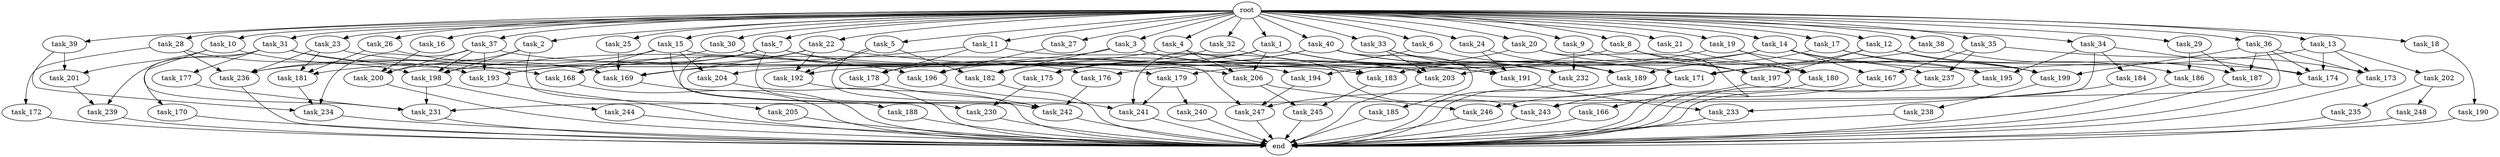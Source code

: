 digraph G {
  root [size="0.000000"];
  task_11 [size="1024.000000"];
  task_234 [size="523986010112.000000"];
  task_239 [size="893353197568.000000"];
  task_233 [size="970662608896.000000"];
  task_185 [size="214748364800.000000"];
  task_2 [size="1024.000000"];
  task_21 [size="1024.000000"];
  task_193 [size="1494648619008.000000"];
  task_23 [size="1024.000000"];
  task_35 [size="1024.000000"];
  task_33 [size="1024.000000"];
  task_176 [size="1279900254208.000000"];
  task_232 [size="1305670057984.000000"];
  task_231 [size="936302870528.000000"];
  task_14 [size="1024.000000"];
  task_206 [size="867583393792.000000"];
  task_178 [size="446676598784.000000"];
  task_3 [size="1024.000000"];
  task_236 [size="2138893713408.000000"];
  task_196 [size="1546188226560.000000"];
  task_187 [size="970662608896.000000"];
  task_203 [size="1657857376256.000000"];
  task_28 [size="1024.000000"];
  task_201 [size="292057776128.000000"];
  task_173 [size="1073741824000.000000"];
  task_230 [size="687194767360.000000"];
  task_22 [size="1024.000000"];
  task_5 [size="1024.000000"];
  task_30 [size="1024.000000"];
  task_179 [size="833223655424.000000"];
  task_242 [size="1571958030336.000000"];
  task_243 [size="1245540515840.000000"];
  task_183 [size="1108101562368.000000"];
  task_9 [size="1024.000000"];
  task_244 [size="549755813888.000000"];
  task_168 [size="1185410973696.000000"];
  task_27 [size="1024.000000"];
  task_238 [size="695784701952.000000"];
  task_195 [size="1855425871872.000000"];
  task_20 [size="1024.000000"];
  task_182 [size="1185410973696.000000"];
  task_199 [size="627065225216.000000"];
  task_37 [size="1024.000000"];
  task_245 [size="214748364800.000000"];
  task_194 [size="730144440320.000000"];
  task_197 [size="2078764171264.000000"];
  task_247 [size="764504178688.000000"];
  task_204 [size="687194767360.000000"];
  task_198 [size="1580547964928.000000"];
  task_246 [size="498216206336.000000"];
  task_40 [size="1024.000000"];
  task_186 [size="352187318272.000000"];
  task_172 [size="858993459200.000000"];
  task_200 [size="721554505728.000000"];
  task_205 [size="34359738368.000000"];
  task_175 [size="249108103168.000000"];
  task_202 [size="858993459200.000000"];
  task_8 [size="1024.000000"];
  task_191 [size="2181843386368.000000"];
  task_188 [size="420906795008.000000"];
  task_24 [size="1024.000000"];
  task_167 [size="292057776128.000000"];
  task_31 [size="1024.000000"];
  task_12 [size="1024.000000"];
  task_32 [size="1024.000000"];
  task_189 [size="1039382085632.000000"];
  task_171 [size="1760936591360.000000"];
  end [size="0.000000"];
  task_10 [size="1024.000000"];
  task_29 [size="1024.000000"];
  task_241 [size="867583393792.000000"];
  task_1 [size="1024.000000"];
  task_34 [size="1024.000000"];
  task_166 [size="695784701952.000000"];
  task_192 [size="712964571136.000000"];
  task_4 [size="1024.000000"];
  task_13 [size="1024.000000"];
  task_36 [size="1024.000000"];
  task_170 [size="858993459200.000000"];
  task_235 [size="77309411328.000000"];
  task_16 [size="1024.000000"];
  task_181 [size="764504178688.000000"];
  task_15 [size="1024.000000"];
  task_39 [size="1024.000000"];
  task_174 [size="2070174236672.000000"];
  task_248 [size="77309411328.000000"];
  task_18 [size="1024.000000"];
  task_26 [size="1024.000000"];
  task_180 [size="489626271744.000000"];
  task_25 [size="1024.000000"];
  task_19 [size="1024.000000"];
  task_169 [size="1778116460544.000000"];
  task_38 [size="1024.000000"];
  task_184 [size="858993459200.000000"];
  task_17 [size="1024.000000"];
  task_190 [size="549755813888.000000"];
  task_237 [size="292057776128.000000"];
  task_240 [size="309237645312.000000"];
  task_6 [size="1024.000000"];
  task_7 [size="1024.000000"];
  task_177 [size="858993459200.000000"];

  root -> task_11 [size="1.000000"];
  root -> task_28 [size="1.000000"];
  root -> task_10 [size="1.000000"];
  root -> task_20 [size="1.000000"];
  root -> task_2 [size="1.000000"];
  root -> task_4 [size="1.000000"];
  root -> task_13 [size="1.000000"];
  root -> task_39 [size="1.000000"];
  root -> task_21 [size="1.000000"];
  root -> task_40 [size="1.000000"];
  root -> task_16 [size="1.000000"];
  root -> task_22 [size="1.000000"];
  root -> task_15 [size="1.000000"];
  root -> task_36 [size="1.000000"];
  root -> task_33 [size="1.000000"];
  root -> task_1 [size="1.000000"];
  root -> task_5 [size="1.000000"];
  root -> task_14 [size="1.000000"];
  root -> task_18 [size="1.000000"];
  root -> task_26 [size="1.000000"];
  root -> task_6 [size="1.000000"];
  root -> task_25 [size="1.000000"];
  root -> task_24 [size="1.000000"];
  root -> task_9 [size="1.000000"];
  root -> task_23 [size="1.000000"];
  root -> task_3 [size="1.000000"];
  root -> task_19 [size="1.000000"];
  root -> task_27 [size="1.000000"];
  root -> task_35 [size="1.000000"];
  root -> task_38 [size="1.000000"];
  root -> task_17 [size="1.000000"];
  root -> task_31 [size="1.000000"];
  root -> task_12 [size="1.000000"];
  root -> task_32 [size="1.000000"];
  root -> task_34 [size="1.000000"];
  root -> task_37 [size="1.000000"];
  root -> task_30 [size="1.000000"];
  root -> task_8 [size="1.000000"];
  root -> task_7 [size="1.000000"];
  root -> task_29 [size="1.000000"];
  task_11 -> task_169 [size="301989888.000000"];
  task_11 -> task_243 [size="301989888.000000"];
  task_11 -> task_178 [size="301989888.000000"];
  task_234 -> end [size="1.000000"];
  task_239 -> end [size="1.000000"];
  task_233 -> end [size="1.000000"];
  task_185 -> end [size="1.000000"];
  task_2 -> task_205 [size="33554432.000000"];
  task_2 -> task_198 [size="33554432.000000"];
  task_2 -> task_200 [size="33554432.000000"];
  task_21 -> task_180 [size="134217728.000000"];
  task_193 -> end [size="1.000000"];
  task_23 -> task_181 [size="33554432.000000"];
  task_23 -> task_206 [size="33554432.000000"];
  task_23 -> task_236 [size="33554432.000000"];
  task_35 -> task_173 [size="75497472.000000"];
  task_35 -> task_167 [size="75497472.000000"];
  task_35 -> task_237 [size="75497472.000000"];
  task_33 -> task_191 [size="838860800.000000"];
  task_33 -> task_203 [size="838860800.000000"];
  task_33 -> task_232 [size="838860800.000000"];
  task_176 -> task_242 [size="411041792.000000"];
  task_232 -> end [size="1.000000"];
  task_231 -> end [size="1.000000"];
  task_14 -> task_203 [size="209715200.000000"];
  task_14 -> task_174 [size="209715200.000000"];
  task_14 -> task_167 [size="209715200.000000"];
  task_14 -> task_237 [size="209715200.000000"];
  task_14 -> task_192 [size="209715200.000000"];
  task_206 -> task_245 [size="75497472.000000"];
  task_206 -> task_246 [size="75497472.000000"];
  task_178 -> task_242 [size="301989888.000000"];
  task_3 -> task_203 [size="536870912.000000"];
  task_3 -> task_183 [size="536870912.000000"];
  task_3 -> task_198 [size="536870912.000000"];
  task_3 -> task_182 [size="536870912.000000"];
  task_236 -> end [size="1.000000"];
  task_196 -> task_241 [size="411041792.000000"];
  task_187 -> end [size="1.000000"];
  task_203 -> end [size="1.000000"];
  task_28 -> task_172 [size="838860800.000000"];
  task_28 -> task_198 [size="838860800.000000"];
  task_28 -> task_236 [size="838860800.000000"];
  task_201 -> task_239 [size="33554432.000000"];
  task_173 -> end [size="1.000000"];
  task_230 -> end [size="1.000000"];
  task_22 -> task_191 [size="75497472.000000"];
  task_22 -> task_193 [size="75497472.000000"];
  task_22 -> task_169 [size="75497472.000000"];
  task_22 -> task_192 [size="75497472.000000"];
  task_5 -> task_242 [size="411041792.000000"];
  task_5 -> task_182 [size="411041792.000000"];
  task_5 -> task_192 [size="411041792.000000"];
  task_30 -> task_181 [size="33554432.000000"];
  task_30 -> task_194 [size="33554432.000000"];
  task_179 -> task_241 [size="301989888.000000"];
  task_179 -> task_240 [size="301989888.000000"];
  task_242 -> end [size="1.000000"];
  task_243 -> end [size="1.000000"];
  task_183 -> task_245 [size="134217728.000000"];
  task_9 -> task_197 [size="301989888.000000"];
  task_9 -> task_232 [size="301989888.000000"];
  task_244 -> end [size="1.000000"];
  task_168 -> end [size="1.000000"];
  task_27 -> task_196 [size="134217728.000000"];
  task_238 -> end [size="1.000000"];
  task_195 -> end [size="1.000000"];
  task_20 -> task_197 [size="679477248.000000"];
  task_20 -> task_194 [size="679477248.000000"];
  task_20 -> task_166 [size="679477248.000000"];
  task_182 -> end [size="1.000000"];
  task_199 -> task_238 [size="679477248.000000"];
  task_37 -> task_179 [size="134217728.000000"];
  task_37 -> task_193 [size="134217728.000000"];
  task_37 -> task_234 [size="134217728.000000"];
  task_37 -> task_198 [size="134217728.000000"];
  task_37 -> task_200 [size="134217728.000000"];
  task_245 -> end [size="1.000000"];
  task_194 -> task_247 [size="134217728.000000"];
  task_197 -> end [size="1.000000"];
  task_247 -> end [size="1.000000"];
  task_204 -> end [size="1.000000"];
  task_198 -> task_244 [size="536870912.000000"];
  task_198 -> task_231 [size="536870912.000000"];
  task_246 -> end [size="1.000000"];
  task_40 -> task_175 [size="209715200.000000"];
  task_40 -> task_180 [size="209715200.000000"];
  task_40 -> task_182 [size="209715200.000000"];
  task_40 -> task_185 [size="209715200.000000"];
  task_40 -> task_189 [size="209715200.000000"];
  task_186 -> end [size="1.000000"];
  task_172 -> end [size="1.000000"];
  task_200 -> end [size="1.000000"];
  task_205 -> end [size="1.000000"];
  task_175 -> task_230 [size="134217728.000000"];
  task_202 -> task_235 [size="75497472.000000"];
  task_202 -> task_248 [size="75497472.000000"];
  task_8 -> task_176 [size="838860800.000000"];
  task_8 -> task_195 [size="838860800.000000"];
  task_8 -> task_197 [size="838860800.000000"];
  task_191 -> task_233 [size="536870912.000000"];
  task_188 -> end [size="1.000000"];
  task_24 -> task_191 [size="536870912.000000"];
  task_24 -> task_189 [size="536870912.000000"];
  task_167 -> task_246 [size="411041792.000000"];
  task_31 -> task_193 [size="838860800.000000"];
  task_31 -> task_196 [size="838860800.000000"];
  task_31 -> task_239 [size="838860800.000000"];
  task_31 -> task_177 [size="838860800.000000"];
  task_31 -> task_170 [size="838860800.000000"];
  task_12 -> task_186 [size="209715200.000000"];
  task_12 -> task_199 [size="209715200.000000"];
  task_12 -> task_171 [size="209715200.000000"];
  task_12 -> task_197 [size="209715200.000000"];
  task_32 -> task_175 [size="33554432.000000"];
  task_32 -> task_203 [size="33554432.000000"];
  task_189 -> end [size="1.000000"];
  task_171 -> task_247 [size="75497472.000000"];
  task_171 -> task_243 [size="75497472.000000"];
  task_10 -> task_168 [size="209715200.000000"];
  task_10 -> task_231 [size="209715200.000000"];
  task_10 -> task_201 [size="209715200.000000"];
  task_29 -> task_186 [size="134217728.000000"];
  task_29 -> task_187 [size="134217728.000000"];
  task_241 -> end [size="1.000000"];
  task_1 -> task_241 [size="134217728.000000"];
  task_1 -> task_204 [size="134217728.000000"];
  task_1 -> task_206 [size="134217728.000000"];
  task_1 -> task_178 [size="134217728.000000"];
  task_1 -> task_189 [size="134217728.000000"];
  task_1 -> task_171 [size="134217728.000000"];
  task_1 -> task_232 [size="134217728.000000"];
  task_34 -> task_243 [size="838860800.000000"];
  task_34 -> task_195 [size="838860800.000000"];
  task_34 -> task_174 [size="838860800.000000"];
  task_34 -> task_184 [size="838860800.000000"];
  task_166 -> end [size="1.000000"];
  task_192 -> end [size="1.000000"];
  task_4 -> task_191 [size="679477248.000000"];
  task_4 -> task_206 [size="679477248.000000"];
  task_4 -> task_236 [size="679477248.000000"];
  task_13 -> task_173 [size="838860800.000000"];
  task_13 -> task_171 [size="838860800.000000"];
  task_13 -> task_202 [size="838860800.000000"];
  task_13 -> task_174 [size="838860800.000000"];
  task_36 -> task_199 [size="134217728.000000"];
  task_36 -> task_173 [size="134217728.000000"];
  task_36 -> task_231 [size="134217728.000000"];
  task_36 -> task_187 [size="134217728.000000"];
  task_36 -> task_174 [size="134217728.000000"];
  task_170 -> end [size="1.000000"];
  task_235 -> end [size="1.000000"];
  task_16 -> task_200 [size="536870912.000000"];
  task_181 -> task_234 [size="301989888.000000"];
  task_15 -> task_168 [size="536870912.000000"];
  task_15 -> task_204 [size="536870912.000000"];
  task_15 -> task_247 [size="536870912.000000"];
  task_15 -> task_236 [size="536870912.000000"];
  task_15 -> task_230 [size="536870912.000000"];
  task_39 -> task_234 [size="75497472.000000"];
  task_39 -> task_201 [size="75497472.000000"];
  task_174 -> end [size="1.000000"];
  task_248 -> end [size="1.000000"];
  task_18 -> task_190 [size="536870912.000000"];
  task_26 -> task_169 [size="679477248.000000"];
  task_26 -> task_181 [size="679477248.000000"];
  task_180 -> end [size="1.000000"];
  task_25 -> task_169 [size="679477248.000000"];
  task_19 -> task_199 [size="134217728.000000"];
  task_19 -> task_180 [size="134217728.000000"];
  task_19 -> task_183 [size="134217728.000000"];
  task_169 -> end [size="1.000000"];
  task_38 -> task_179 [size="679477248.000000"];
  task_38 -> task_187 [size="679477248.000000"];
  task_184 -> task_233 [size="411041792.000000"];
  task_17 -> task_199 [size="134217728.000000"];
  task_17 -> task_195 [size="134217728.000000"];
  task_17 -> task_189 [size="134217728.000000"];
  task_190 -> end [size="1.000000"];
  task_237 -> end [size="1.000000"];
  task_240 -> end [size="1.000000"];
  task_6 -> task_196 [size="536870912.000000"];
  task_6 -> task_171 [size="536870912.000000"];
  task_7 -> task_193 [size="411041792.000000"];
  task_7 -> task_242 [size="411041792.000000"];
  task_7 -> task_183 [size="411041792.000000"];
  task_7 -> task_168 [size="411041792.000000"];
  task_7 -> task_188 [size="411041792.000000"];
  task_7 -> task_176 [size="411041792.000000"];
  task_177 -> task_231 [size="33554432.000000"];
}

